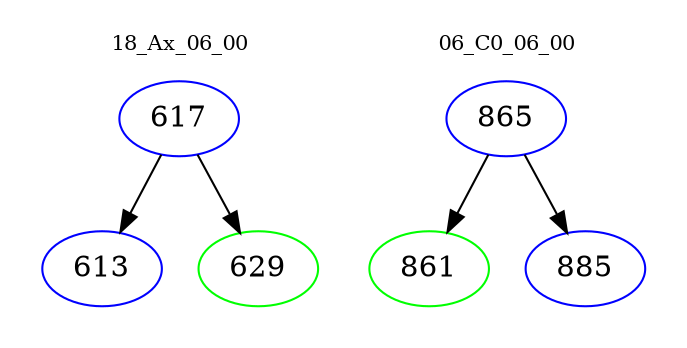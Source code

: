 digraph{
subgraph cluster_0 {
color = white
label = "18_Ax_06_00";
fontsize=10;
T0_617 [label="617", color="blue"]
T0_617 -> T0_613 [color="black"]
T0_613 [label="613", color="blue"]
T0_617 -> T0_629 [color="black"]
T0_629 [label="629", color="green"]
}
subgraph cluster_1 {
color = white
label = "06_C0_06_00";
fontsize=10;
T1_865 [label="865", color="blue"]
T1_865 -> T1_861 [color="black"]
T1_861 [label="861", color="green"]
T1_865 -> T1_885 [color="black"]
T1_885 [label="885", color="blue"]
}
}
